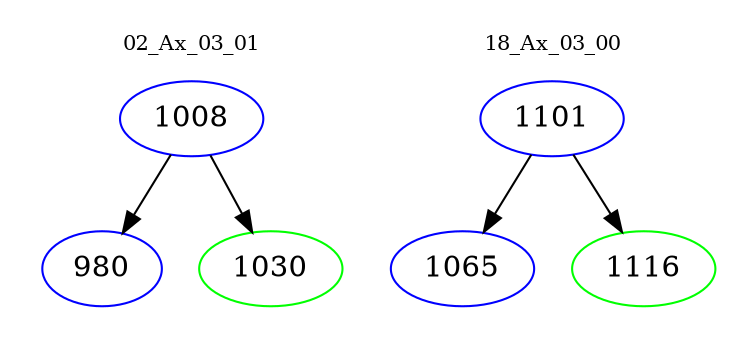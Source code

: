 digraph{
subgraph cluster_0 {
color = white
label = "02_Ax_03_01";
fontsize=10;
T0_1008 [label="1008", color="blue"]
T0_1008 -> T0_980 [color="black"]
T0_980 [label="980", color="blue"]
T0_1008 -> T0_1030 [color="black"]
T0_1030 [label="1030", color="green"]
}
subgraph cluster_1 {
color = white
label = "18_Ax_03_00";
fontsize=10;
T1_1101 [label="1101", color="blue"]
T1_1101 -> T1_1065 [color="black"]
T1_1065 [label="1065", color="blue"]
T1_1101 -> T1_1116 [color="black"]
T1_1116 [label="1116", color="green"]
}
}
